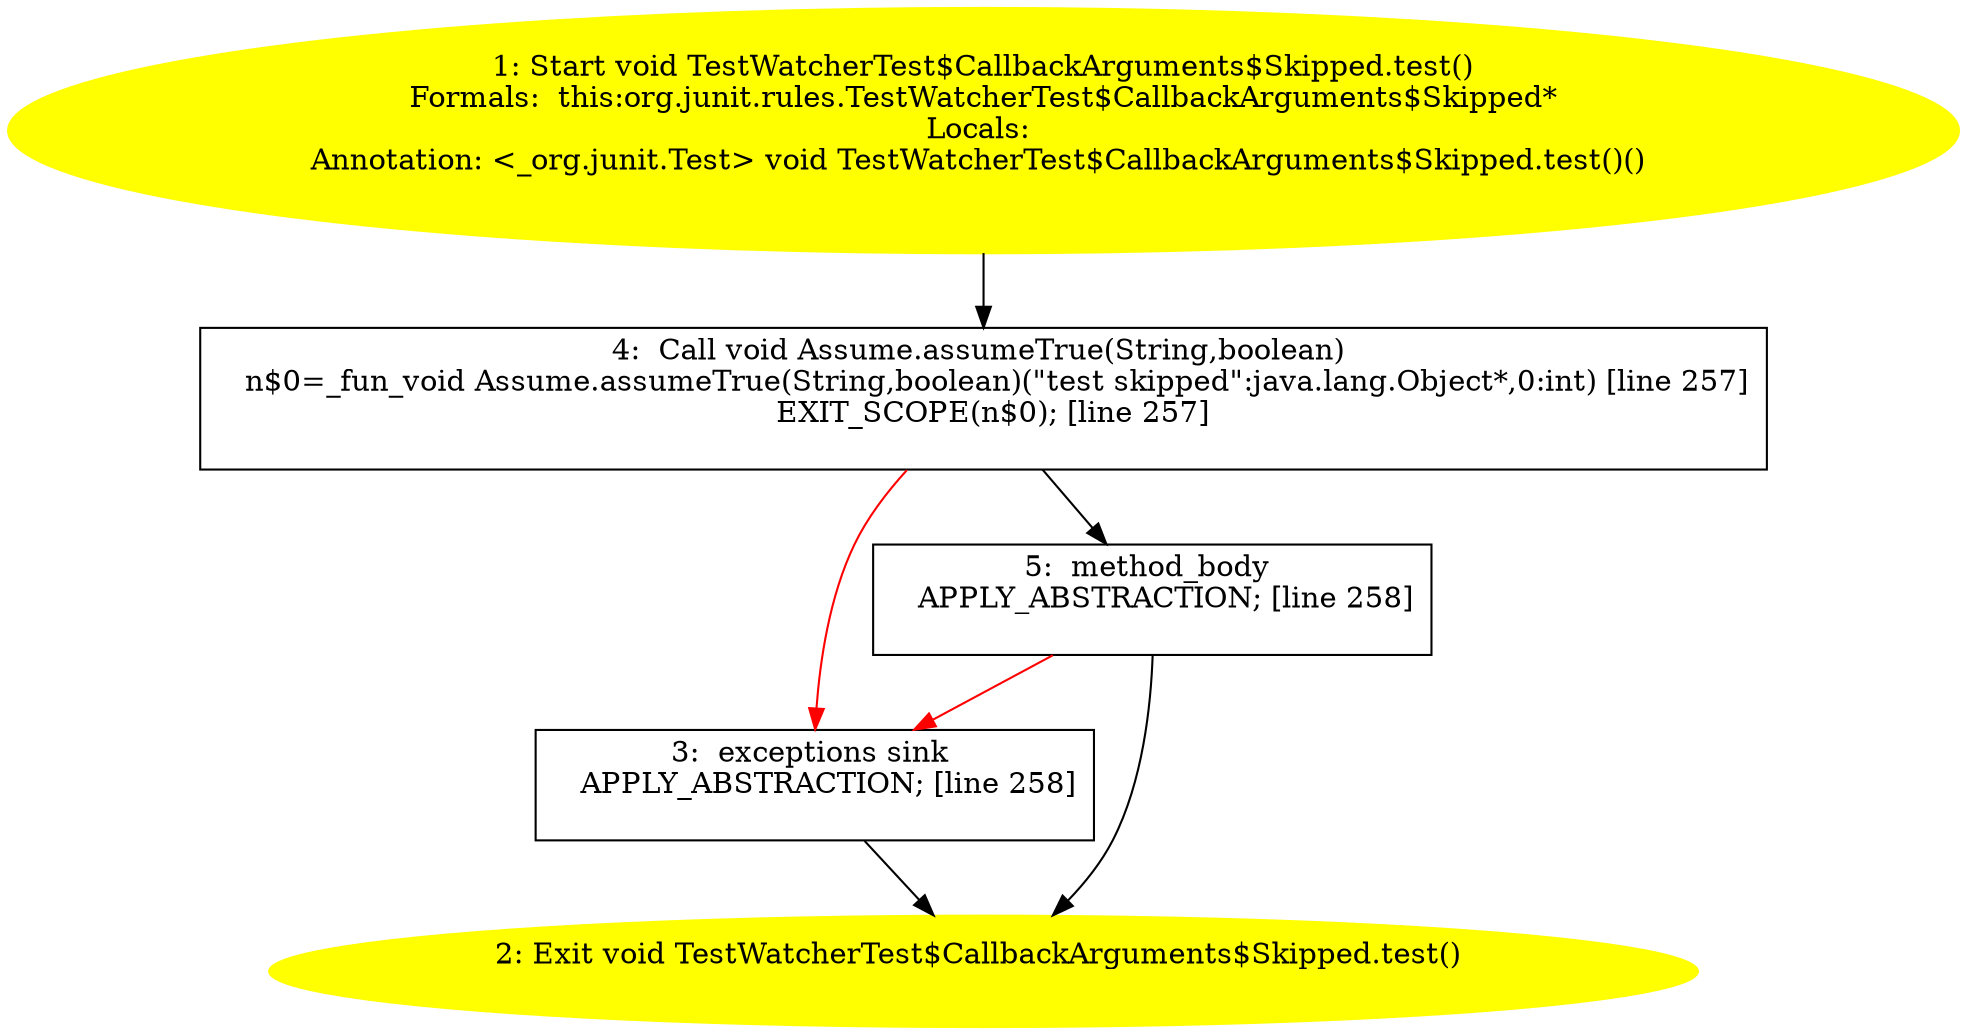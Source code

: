 /* @generated */
digraph cfg {
"org.junit.rules.TestWatcherTest$CallbackArguments$Skipped.test():void.5d310ff893ba49b6177f7f2ae558aeb4_1" [label="1: Start void TestWatcherTest$CallbackArguments$Skipped.test()\nFormals:  this:org.junit.rules.TestWatcherTest$CallbackArguments$Skipped*\nLocals: \nAnnotation: <_org.junit.Test> void TestWatcherTest$CallbackArguments$Skipped.test()() \n  " color=yellow style=filled]
	

	 "org.junit.rules.TestWatcherTest$CallbackArguments$Skipped.test():void.5d310ff893ba49b6177f7f2ae558aeb4_1" -> "org.junit.rules.TestWatcherTest$CallbackArguments$Skipped.test():void.5d310ff893ba49b6177f7f2ae558aeb4_4" ;
"org.junit.rules.TestWatcherTest$CallbackArguments$Skipped.test():void.5d310ff893ba49b6177f7f2ae558aeb4_2" [label="2: Exit void TestWatcherTest$CallbackArguments$Skipped.test() \n  " color=yellow style=filled]
	

"org.junit.rules.TestWatcherTest$CallbackArguments$Skipped.test():void.5d310ff893ba49b6177f7f2ae558aeb4_3" [label="3:  exceptions sink \n   APPLY_ABSTRACTION; [line 258]\n " shape="box"]
	

	 "org.junit.rules.TestWatcherTest$CallbackArguments$Skipped.test():void.5d310ff893ba49b6177f7f2ae558aeb4_3" -> "org.junit.rules.TestWatcherTest$CallbackArguments$Skipped.test():void.5d310ff893ba49b6177f7f2ae558aeb4_2" ;
"org.junit.rules.TestWatcherTest$CallbackArguments$Skipped.test():void.5d310ff893ba49b6177f7f2ae558aeb4_4" [label="4:  Call void Assume.assumeTrue(String,boolean) \n   n$0=_fun_void Assume.assumeTrue(String,boolean)(\"test skipped\":java.lang.Object*,0:int) [line 257]\n  EXIT_SCOPE(n$0); [line 257]\n " shape="box"]
	

	 "org.junit.rules.TestWatcherTest$CallbackArguments$Skipped.test():void.5d310ff893ba49b6177f7f2ae558aeb4_4" -> "org.junit.rules.TestWatcherTest$CallbackArguments$Skipped.test():void.5d310ff893ba49b6177f7f2ae558aeb4_5" ;
	 "org.junit.rules.TestWatcherTest$CallbackArguments$Skipped.test():void.5d310ff893ba49b6177f7f2ae558aeb4_4" -> "org.junit.rules.TestWatcherTest$CallbackArguments$Skipped.test():void.5d310ff893ba49b6177f7f2ae558aeb4_3" [color="red" ];
"org.junit.rules.TestWatcherTest$CallbackArguments$Skipped.test():void.5d310ff893ba49b6177f7f2ae558aeb4_5" [label="5:  method_body \n   APPLY_ABSTRACTION; [line 258]\n " shape="box"]
	

	 "org.junit.rules.TestWatcherTest$CallbackArguments$Skipped.test():void.5d310ff893ba49b6177f7f2ae558aeb4_5" -> "org.junit.rules.TestWatcherTest$CallbackArguments$Skipped.test():void.5d310ff893ba49b6177f7f2ae558aeb4_2" ;
	 "org.junit.rules.TestWatcherTest$CallbackArguments$Skipped.test():void.5d310ff893ba49b6177f7f2ae558aeb4_5" -> "org.junit.rules.TestWatcherTest$CallbackArguments$Skipped.test():void.5d310ff893ba49b6177f7f2ae558aeb4_3" [color="red" ];
}
